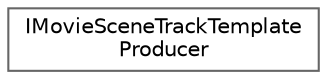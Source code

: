 digraph "Graphical Class Hierarchy"
{
 // INTERACTIVE_SVG=YES
 // LATEX_PDF_SIZE
  bgcolor="transparent";
  edge [fontname=Helvetica,fontsize=10,labelfontname=Helvetica,labelfontsize=10];
  node [fontname=Helvetica,fontsize=10,shape=box,height=0.2,width=0.4];
  rankdir="LR";
  Node0 [id="Node000000",label="IMovieSceneTrackTemplate\lProducer",height=0.2,width=0.4,color="grey40", fillcolor="white", style="filled",URL="$d4/db8/classIMovieSceneTrackTemplateProducer.html",tooltip=" "];
}
